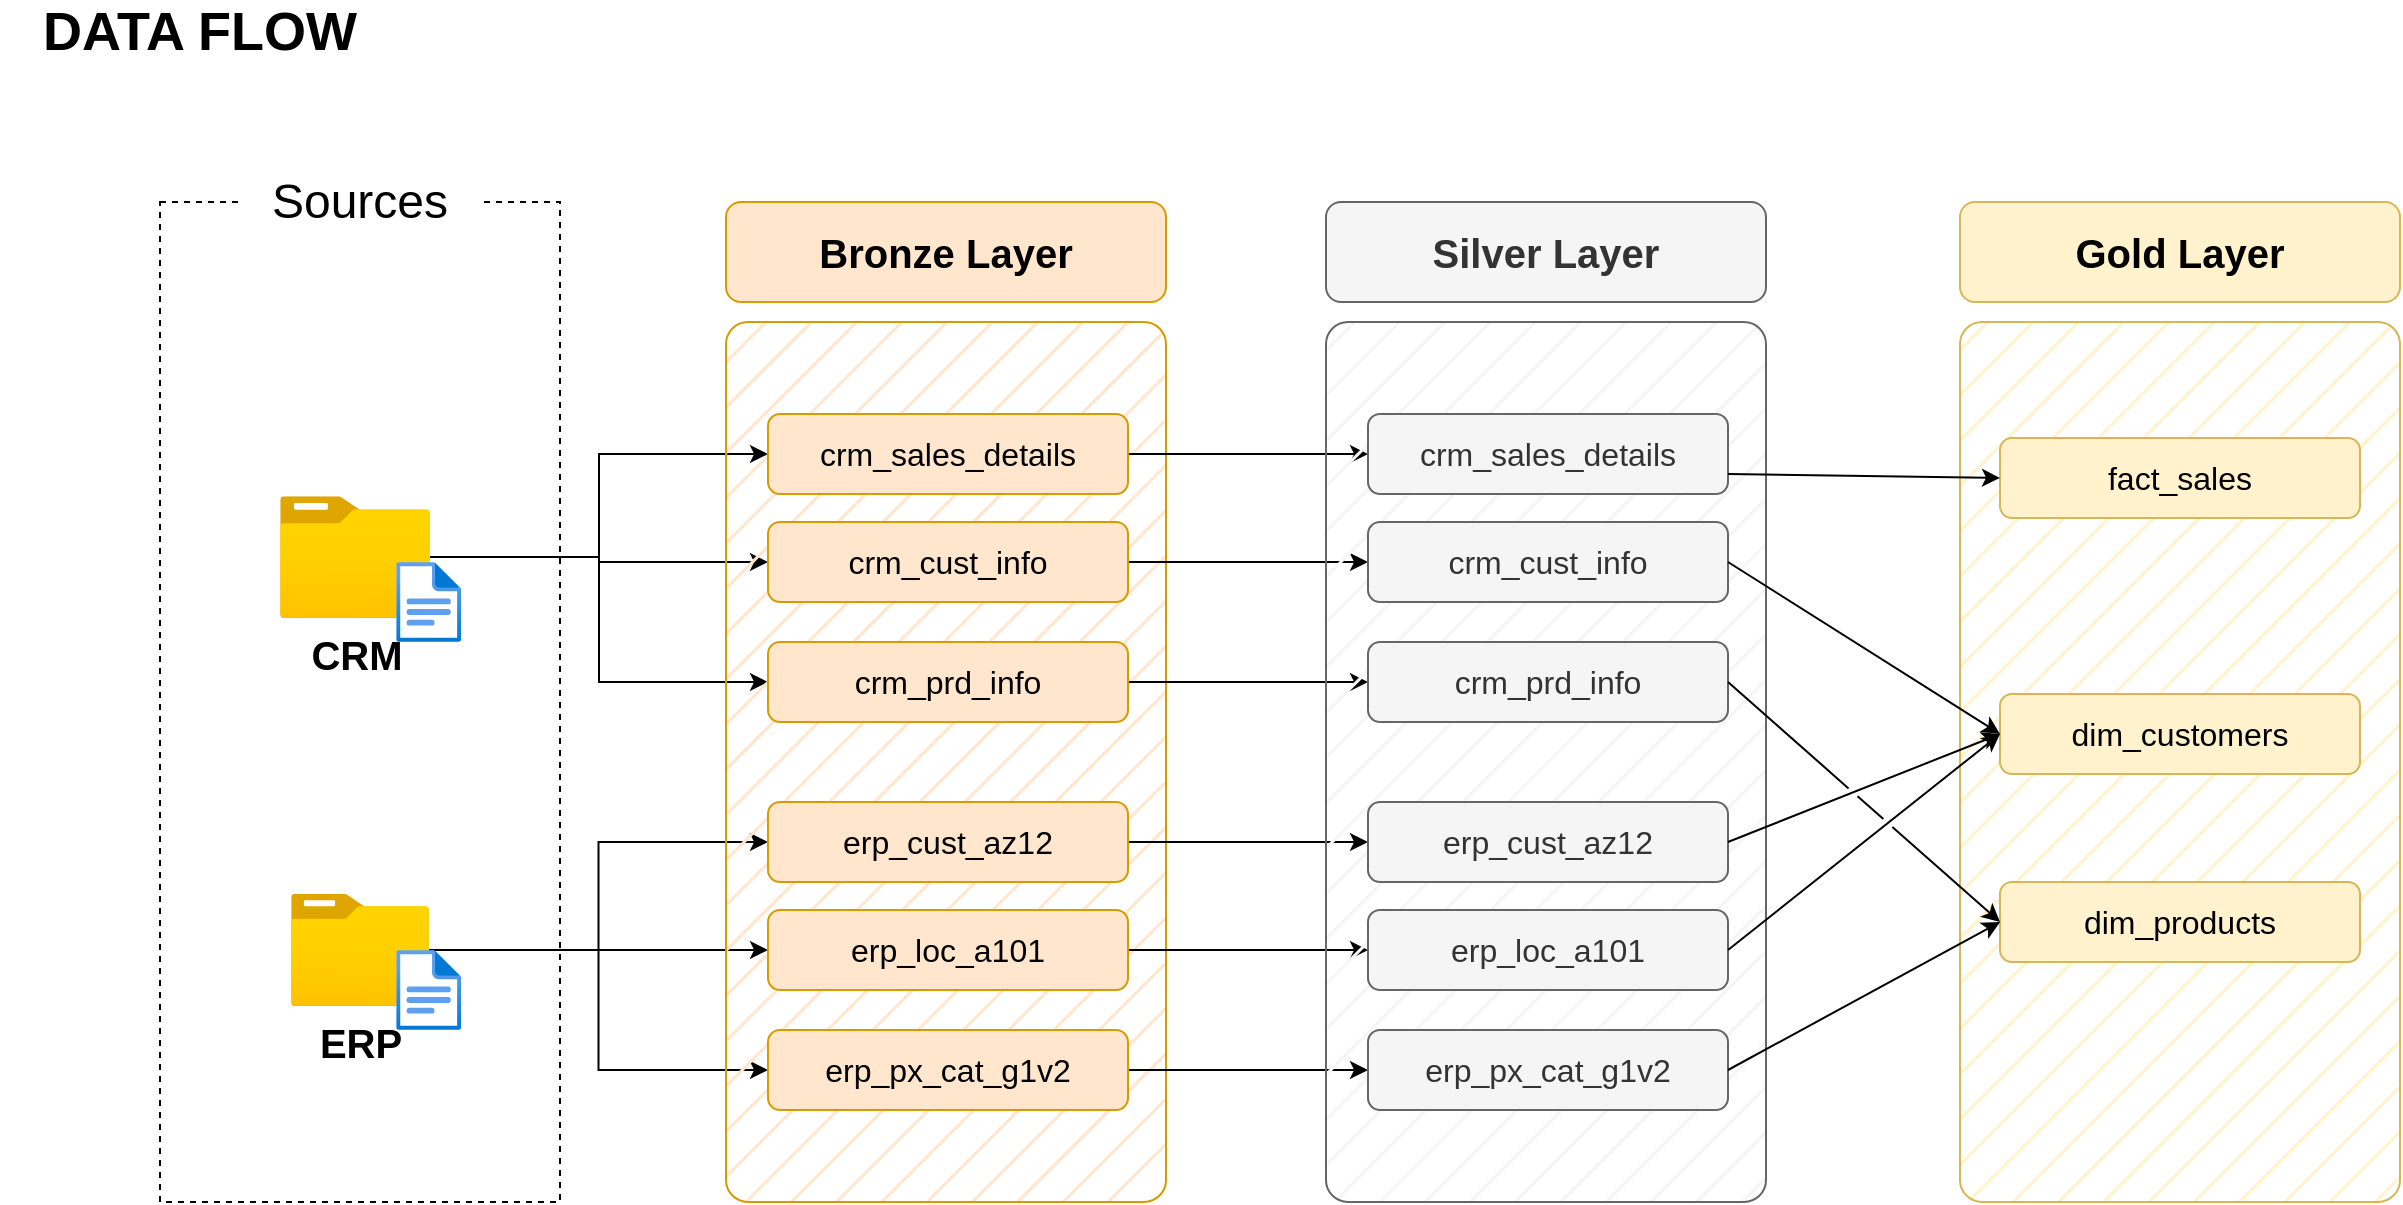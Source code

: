 <mxfile version="26.1.1">
  <diagram name="Page-1" id="UQAiz4u6P5SJVmlgvheR">
    <mxGraphModel dx="1300" dy="827" grid="1" gridSize="10" guides="1" tooltips="1" connect="1" arrows="1" fold="1" page="1" pageScale="1" pageWidth="1920" pageHeight="1200" math="0" shadow="0">
      <root>
        <mxCell id="0" />
        <mxCell id="1" parent="0" />
        <mxCell id="RjNWt2BDVBD-UGQIulfL-1" value="" style="rounded=0;whiteSpace=wrap;html=1;fillColor=none;dashed=1;" parent="1" vertex="1">
          <mxGeometry x="110" y="130" width="200" height="500" as="geometry" />
        </mxCell>
        <mxCell id="RjNWt2BDVBD-UGQIulfL-2" value="&lt;font style=&quot;font-size: 24px;&quot;&gt;Sources&lt;/font&gt;" style="rounded=1;whiteSpace=wrap;html=1;strokeColor=none;" parent="1" vertex="1">
          <mxGeometry x="150" y="110" width="120" height="40" as="geometry" />
        </mxCell>
        <mxCell id="RjNWt2BDVBD-UGQIulfL-3" style="edgeStyle=orthogonalEdgeStyle;rounded=0;orthogonalLoop=1;jettySize=auto;html=1;entryX=0;entryY=0.5;entryDx=0;entryDy=0;" parent="1" source="RjNWt2BDVBD-UGQIulfL-6" target="RjNWt2BDVBD-UGQIulfL-16" edge="1">
          <mxGeometry relative="1" as="geometry" />
        </mxCell>
        <mxCell id="RjNWt2BDVBD-UGQIulfL-4" style="edgeStyle=orthogonalEdgeStyle;rounded=0;orthogonalLoop=1;jettySize=auto;html=1;entryX=0;entryY=0.5;entryDx=0;entryDy=0;" parent="1" source="RjNWt2BDVBD-UGQIulfL-6" target="RjNWt2BDVBD-UGQIulfL-14" edge="1">
          <mxGeometry relative="1" as="geometry" />
        </mxCell>
        <mxCell id="RjNWt2BDVBD-UGQIulfL-5" style="edgeStyle=orthogonalEdgeStyle;rounded=0;orthogonalLoop=1;jettySize=auto;html=1;entryX=0;entryY=0.5;entryDx=0;entryDy=0;" parent="1" source="RjNWt2BDVBD-UGQIulfL-6" target="RjNWt2BDVBD-UGQIulfL-18" edge="1">
          <mxGeometry relative="1" as="geometry" />
        </mxCell>
        <mxCell id="RjNWt2BDVBD-UGQIulfL-6" value="&lt;font style=&quot;font-size: 20px;&quot;&gt;&lt;b&gt;CRM&lt;/b&gt;&lt;/font&gt;" style="image;aspect=fixed;html=1;points=[];align=center;fontSize=12;image=img/lib/azure2/general/Folder_Blank.svg;" parent="1" vertex="1">
          <mxGeometry x="170" y="277.13" width="75" height="60.87" as="geometry" />
        </mxCell>
        <mxCell id="RjNWt2BDVBD-UGQIulfL-7" style="edgeStyle=orthogonalEdgeStyle;rounded=0;orthogonalLoop=1;jettySize=auto;html=1;entryX=0;entryY=0.5;entryDx=0;entryDy=0;" parent="1" source="RjNWt2BDVBD-UGQIulfL-10" target="RjNWt2BDVBD-UGQIulfL-24" edge="1">
          <mxGeometry relative="1" as="geometry" />
        </mxCell>
        <mxCell id="RjNWt2BDVBD-UGQIulfL-8" style="edgeStyle=orthogonalEdgeStyle;rounded=0;orthogonalLoop=1;jettySize=auto;html=1;entryX=0;entryY=0.5;entryDx=0;entryDy=0;" parent="1" source="RjNWt2BDVBD-UGQIulfL-10" target="RjNWt2BDVBD-UGQIulfL-20" edge="1">
          <mxGeometry relative="1" as="geometry" />
        </mxCell>
        <mxCell id="RjNWt2BDVBD-UGQIulfL-9" style="edgeStyle=orthogonalEdgeStyle;rounded=0;orthogonalLoop=1;jettySize=auto;html=1;" parent="1" source="RjNWt2BDVBD-UGQIulfL-10" target="RjNWt2BDVBD-UGQIulfL-22" edge="1">
          <mxGeometry relative="1" as="geometry" />
        </mxCell>
        <mxCell id="RjNWt2BDVBD-UGQIulfL-10" value="&lt;font style=&quot;font-size: 20px;&quot;&gt;&lt;b&gt;ERP&lt;/b&gt;&lt;/font&gt;" style="image;aspect=fixed;html=1;points=[];align=center;fontSize=12;image=img/lib/azure2/general/Folder_Blank.svg;" parent="1" vertex="1">
          <mxGeometry x="175.5" y="476" width="69" height="56.0" as="geometry" />
        </mxCell>
        <mxCell id="RjNWt2BDVBD-UGQIulfL-11" value="" style="rounded=1;whiteSpace=wrap;html=1;fillColor=#ffe6cc;strokeColor=#d79b00;fillStyle=hatch;arcSize=5;" parent="1" vertex="1">
          <mxGeometry x="393" y="190" width="220" height="440" as="geometry" />
        </mxCell>
        <mxCell id="RjNWt2BDVBD-UGQIulfL-12" value="Bronze Layer" style="rounded=1;whiteSpace=wrap;html=1;fillColor=#ffe6cc;strokeColor=#d79b00;fontSize=20;fontStyle=1" parent="1" vertex="1">
          <mxGeometry x="393" y="130" width="220" height="50" as="geometry" />
        </mxCell>
        <mxCell id="RjNWt2BDVBD-UGQIulfL-13" style="edgeStyle=orthogonalEdgeStyle;rounded=0;orthogonalLoop=1;jettySize=auto;html=1;entryX=0;entryY=0.5;entryDx=0;entryDy=0;" parent="1" source="RjNWt2BDVBD-UGQIulfL-14" target="RjNWt2BDVBD-UGQIulfL-27" edge="1">
          <mxGeometry relative="1" as="geometry" />
        </mxCell>
        <mxCell id="RjNWt2BDVBD-UGQIulfL-14" value="crm_sales_details" style="rounded=1;whiteSpace=wrap;html=1;fillColor=#ffe6cc;strokeColor=#d79b00;fontSize=16;fontStyle=0" parent="1" vertex="1">
          <mxGeometry x="414" y="236" width="180" height="40" as="geometry" />
        </mxCell>
        <mxCell id="RjNWt2BDVBD-UGQIulfL-15" style="edgeStyle=orthogonalEdgeStyle;rounded=0;orthogonalLoop=1;jettySize=auto;html=1;" parent="1" source="RjNWt2BDVBD-UGQIulfL-16" target="RjNWt2BDVBD-UGQIulfL-28" edge="1">
          <mxGeometry relative="1" as="geometry" />
        </mxCell>
        <mxCell id="RjNWt2BDVBD-UGQIulfL-16" value="crm_cust_info" style="rounded=1;whiteSpace=wrap;html=1;fillColor=#ffe6cc;strokeColor=#d79b00;fontSize=16;fontStyle=0" parent="1" vertex="1">
          <mxGeometry x="414" y="290" width="180" height="40" as="geometry" />
        </mxCell>
        <mxCell id="RjNWt2BDVBD-UGQIulfL-17" style="edgeStyle=orthogonalEdgeStyle;rounded=0;orthogonalLoop=1;jettySize=auto;html=1;entryX=0;entryY=0.5;entryDx=0;entryDy=0;" parent="1" source="RjNWt2BDVBD-UGQIulfL-18" target="RjNWt2BDVBD-UGQIulfL-29" edge="1">
          <mxGeometry relative="1" as="geometry" />
        </mxCell>
        <mxCell id="RjNWt2BDVBD-UGQIulfL-18" value="crm_prd_info" style="rounded=1;whiteSpace=wrap;html=1;fillColor=#ffe6cc;strokeColor=#d79b00;fontSize=16;fontStyle=0" parent="1" vertex="1">
          <mxGeometry x="414" y="350" width="180" height="40" as="geometry" />
        </mxCell>
        <mxCell id="RjNWt2BDVBD-UGQIulfL-19" style="edgeStyle=orthogonalEdgeStyle;rounded=0;orthogonalLoop=1;jettySize=auto;html=1;entryX=0;entryY=0.5;entryDx=0;entryDy=0;" parent="1" source="RjNWt2BDVBD-UGQIulfL-20" target="RjNWt2BDVBD-UGQIulfL-30" edge="1">
          <mxGeometry relative="1" as="geometry" />
        </mxCell>
        <mxCell id="RjNWt2BDVBD-UGQIulfL-20" value="erp_cust_az12" style="rounded=1;whiteSpace=wrap;html=1;fillColor=#ffe6cc;strokeColor=#d79b00;fontSize=16;fontStyle=0" parent="1" vertex="1">
          <mxGeometry x="414" y="430" width="180" height="40" as="geometry" />
        </mxCell>
        <mxCell id="RjNWt2BDVBD-UGQIulfL-21" style="edgeStyle=orthogonalEdgeStyle;rounded=0;orthogonalLoop=1;jettySize=auto;html=1;entryX=0;entryY=0.5;entryDx=0;entryDy=0;" parent="1" source="RjNWt2BDVBD-UGQIulfL-22" target="RjNWt2BDVBD-UGQIulfL-31" edge="1">
          <mxGeometry relative="1" as="geometry" />
        </mxCell>
        <mxCell id="RjNWt2BDVBD-UGQIulfL-22" value="erp_loc_a101" style="rounded=1;whiteSpace=wrap;html=1;fillColor=#ffe6cc;strokeColor=#d79b00;fontSize=16;fontStyle=0" parent="1" vertex="1">
          <mxGeometry x="414" y="484" width="180" height="40" as="geometry" />
        </mxCell>
        <mxCell id="RjNWt2BDVBD-UGQIulfL-23" style="edgeStyle=orthogonalEdgeStyle;rounded=0;orthogonalLoop=1;jettySize=auto;html=1;entryX=0;entryY=0.5;entryDx=0;entryDy=0;" parent="1" source="RjNWt2BDVBD-UGQIulfL-24" target="RjNWt2BDVBD-UGQIulfL-32" edge="1">
          <mxGeometry relative="1" as="geometry" />
        </mxCell>
        <mxCell id="RjNWt2BDVBD-UGQIulfL-24" value="erp_px_cat_g1v2" style="rounded=1;whiteSpace=wrap;html=1;fillColor=#ffe6cc;strokeColor=#d79b00;fontSize=16;fontStyle=0" parent="1" vertex="1">
          <mxGeometry x="414" y="544" width="180" height="40" as="geometry" />
        </mxCell>
        <mxCell id="RjNWt2BDVBD-UGQIulfL-25" value="" style="rounded=1;whiteSpace=wrap;html=1;fillColor=#f5f5f5;strokeColor=#666666;fillStyle=hatch;arcSize=5;fontColor=#333333;" parent="1" vertex="1">
          <mxGeometry x="693" y="190" width="220" height="440" as="geometry" />
        </mxCell>
        <mxCell id="RjNWt2BDVBD-UGQIulfL-26" value="Silver Layer" style="rounded=1;whiteSpace=wrap;html=1;fillColor=#f5f5f5;strokeColor=#666666;fontSize=20;fontStyle=1;fontColor=#333333;" parent="1" vertex="1">
          <mxGeometry x="693" y="130" width="220" height="50" as="geometry" />
        </mxCell>
        <mxCell id="RjNWt2BDVBD-UGQIulfL-27" value="crm_sales_details" style="rounded=1;whiteSpace=wrap;html=1;fillColor=#f5f5f5;strokeColor=#666666;fontSize=16;fontStyle=0;fontColor=#333333;" parent="1" vertex="1">
          <mxGeometry x="714" y="236" width="180" height="40" as="geometry" />
        </mxCell>
        <mxCell id="RjNWt2BDVBD-UGQIulfL-28" value="crm_cust_info" style="rounded=1;whiteSpace=wrap;html=1;fillColor=#f5f5f5;strokeColor=#666666;fontSize=16;fontStyle=0;fontColor=#333333;" parent="1" vertex="1">
          <mxGeometry x="714" y="290" width="180" height="40" as="geometry" />
        </mxCell>
        <mxCell id="RjNWt2BDVBD-UGQIulfL-29" value="crm_prd_info" style="rounded=1;whiteSpace=wrap;html=1;fillColor=#f5f5f5;strokeColor=#666666;fontSize=16;fontStyle=0;fontColor=#333333;" parent="1" vertex="1">
          <mxGeometry x="714" y="350" width="180" height="40" as="geometry" />
        </mxCell>
        <mxCell id="RjNWt2BDVBD-UGQIulfL-30" value="erp_cust_az12" style="rounded=1;whiteSpace=wrap;html=1;fillColor=#f5f5f5;strokeColor=#666666;fontSize=16;fontStyle=0;fontColor=#333333;" parent="1" vertex="1">
          <mxGeometry x="714" y="430" width="180" height="40" as="geometry" />
        </mxCell>
        <mxCell id="RjNWt2BDVBD-UGQIulfL-31" value="erp_loc_a101" style="rounded=1;whiteSpace=wrap;html=1;fillColor=#f5f5f5;strokeColor=#666666;fontSize=16;fontStyle=0;fontColor=#333333;" parent="1" vertex="1">
          <mxGeometry x="714" y="484" width="180" height="40" as="geometry" />
        </mxCell>
        <mxCell id="RjNWt2BDVBD-UGQIulfL-32" value="erp_px_cat_g1v2" style="rounded=1;whiteSpace=wrap;html=1;fillColor=#f5f5f5;strokeColor=#666666;fontSize=16;fontStyle=0;fontColor=#333333;" parent="1" vertex="1">
          <mxGeometry x="714" y="544" width="180" height="40" as="geometry" />
        </mxCell>
        <mxCell id="RjNWt2BDVBD-UGQIulfL-33" value="" style="rounded=1;whiteSpace=wrap;html=1;fillColor=#fff2cc;strokeColor=#d6b656;fillStyle=hatch;arcSize=5;" parent="1" vertex="1">
          <mxGeometry x="1010" y="190" width="220" height="440" as="geometry" />
        </mxCell>
        <mxCell id="RjNWt2BDVBD-UGQIulfL-34" value="Gold Layer" style="rounded=1;whiteSpace=wrap;html=1;fillColor=#fff2cc;strokeColor=#d6b656;fontSize=20;fontStyle=1;" parent="1" vertex="1">
          <mxGeometry x="1010" y="130" width="220" height="50" as="geometry" />
        </mxCell>
        <mxCell id="RjNWt2BDVBD-UGQIulfL-35" value="fact_sales" style="rounded=1;whiteSpace=wrap;html=1;fillColor=#fff2cc;strokeColor=#d6b656;fontSize=16;fontStyle=0;" parent="1" vertex="1">
          <mxGeometry x="1030" y="248" width="180" height="40" as="geometry" />
        </mxCell>
        <mxCell id="RjNWt2BDVBD-UGQIulfL-36" value="dim_customers" style="rounded=1;whiteSpace=wrap;html=1;fillColor=#fff2cc;strokeColor=#d6b656;fontSize=16;fontStyle=0;" parent="1" vertex="1">
          <mxGeometry x="1030" y="376" width="180" height="40" as="geometry" />
        </mxCell>
        <mxCell id="RjNWt2BDVBD-UGQIulfL-37" value="dim_products" style="rounded=1;whiteSpace=wrap;html=1;fillColor=#fff2cc;strokeColor=#d6b656;fontSize=16;fontStyle=0;" parent="1" vertex="1">
          <mxGeometry x="1030" y="470" width="180" height="40" as="geometry" />
        </mxCell>
        <mxCell id="RjNWt2BDVBD-UGQIulfL-38" value="" style="endArrow=classic;html=1;rounded=0;exitX=1;exitY=0.75;exitDx=0;exitDy=0;entryX=0;entryY=0.5;entryDx=0;entryDy=0;" parent="1" source="RjNWt2BDVBD-UGQIulfL-27" target="RjNWt2BDVBD-UGQIulfL-35" edge="1">
          <mxGeometry width="50" height="50" relative="1" as="geometry">
            <mxPoint x="923" y="360" as="sourcePoint" />
            <mxPoint x="973" y="310" as="targetPoint" />
          </mxGeometry>
        </mxCell>
        <mxCell id="RjNWt2BDVBD-UGQIulfL-39" value="" style="endArrow=classic;html=1;rounded=0;exitX=1;exitY=0.5;exitDx=0;exitDy=0;entryX=0;entryY=0.5;entryDx=0;entryDy=0;jumpStyle=gap;" parent="1" source="RjNWt2BDVBD-UGQIulfL-28" target="RjNWt2BDVBD-UGQIulfL-36" edge="1">
          <mxGeometry width="50" height="50" relative="1" as="geometry">
            <mxPoint x="904" y="276" as="sourcePoint" />
            <mxPoint x="1023" y="280" as="targetPoint" />
          </mxGeometry>
        </mxCell>
        <mxCell id="RjNWt2BDVBD-UGQIulfL-40" value="" style="endArrow=classic;html=1;rounded=0;exitX=1;exitY=0.5;exitDx=0;exitDy=0;entryX=0;entryY=0.5;entryDx=0;entryDy=0;jumpStyle=gap;" parent="1" source="RjNWt2BDVBD-UGQIulfL-30" target="RjNWt2BDVBD-UGQIulfL-36" edge="1">
          <mxGeometry width="50" height="50" relative="1" as="geometry">
            <mxPoint x="904" y="320" as="sourcePoint" />
            <mxPoint x="1013" y="406" as="targetPoint" />
          </mxGeometry>
        </mxCell>
        <mxCell id="RjNWt2BDVBD-UGQIulfL-41" value="" style="endArrow=classic;html=1;rounded=0;exitX=1;exitY=0.5;exitDx=0;exitDy=0;entryX=0;entryY=0.5;entryDx=0;entryDy=0;jumpStyle=gap;" parent="1" source="RjNWt2BDVBD-UGQIulfL-31" target="RjNWt2BDVBD-UGQIulfL-36" edge="1">
          <mxGeometry width="50" height="50" relative="1" as="geometry">
            <mxPoint x="904" y="460" as="sourcePoint" />
            <mxPoint x="1013" y="406" as="targetPoint" />
          </mxGeometry>
        </mxCell>
        <mxCell id="RjNWt2BDVBD-UGQIulfL-42" value="" style="endArrow=classic;html=1;rounded=0;exitX=1;exitY=0.5;exitDx=0;exitDy=0;entryX=0;entryY=0.5;entryDx=0;entryDy=0;jumpStyle=gap;" parent="1" source="RjNWt2BDVBD-UGQIulfL-29" target="RjNWt2BDVBD-UGQIulfL-37" edge="1">
          <mxGeometry width="50" height="50" relative="1" as="geometry">
            <mxPoint x="904" y="320" as="sourcePoint" />
            <mxPoint x="1013" y="406" as="targetPoint" />
          </mxGeometry>
        </mxCell>
        <mxCell id="RjNWt2BDVBD-UGQIulfL-43" value="" style="endArrow=classic;html=1;rounded=0;exitX=1;exitY=0.5;exitDx=0;exitDy=0;entryX=0;entryY=0.5;entryDx=0;entryDy=0;jumpStyle=gap;" parent="1" source="RjNWt2BDVBD-UGQIulfL-32" target="RjNWt2BDVBD-UGQIulfL-37" edge="1">
          <mxGeometry width="50" height="50" relative="1" as="geometry">
            <mxPoint x="904" y="380" as="sourcePoint" />
            <mxPoint x="1013" y="500" as="targetPoint" />
          </mxGeometry>
        </mxCell>
        <mxCell id="RjNWt2BDVBD-UGQIulfL-44" value="" style="image;aspect=fixed;html=1;points=[];align=center;fontSize=12;image=img/lib/azure2/general/File.svg;" parent="1" vertex="1">
          <mxGeometry x="228.12" y="310" width="32.46" height="40" as="geometry" />
        </mxCell>
        <mxCell id="RjNWt2BDVBD-UGQIulfL-45" value="" style="image;aspect=fixed;html=1;points=[];align=center;fontSize=12;image=img/lib/azure2/general/File.svg;" parent="1" vertex="1">
          <mxGeometry x="228.12" y="504" width="32.46" height="40" as="geometry" />
        </mxCell>
        <mxCell id="RjNWt2BDVBD-UGQIulfL-47" value="DATA FLOW" style="text;html=1;align=center;verticalAlign=middle;whiteSpace=wrap;rounded=0;fontSize=27;fontStyle=1" parent="1" vertex="1">
          <mxGeometry x="30" y="30" width="200" height="30" as="geometry" />
        </mxCell>
      </root>
    </mxGraphModel>
  </diagram>
</mxfile>
